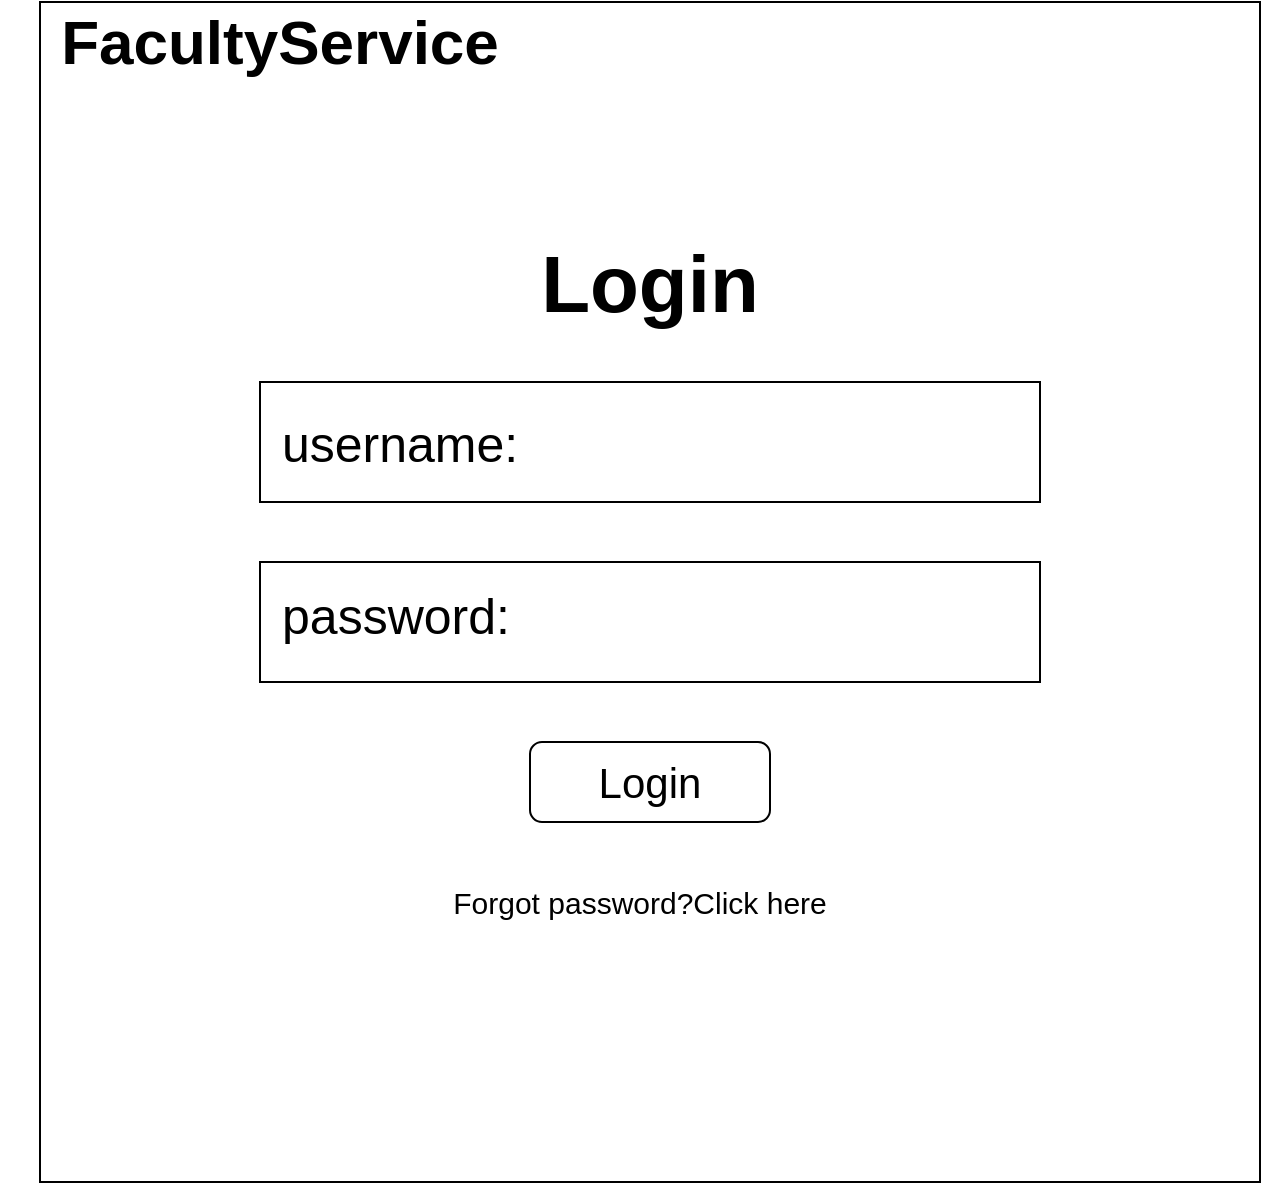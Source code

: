 <mxfile version="14.4.3" type="device"><diagram id="SL953W_hZT6aa3HdGeM7" name="Page-1"><mxGraphModel dx="1024" dy="592" grid="1" gridSize="10" guides="1" tooltips="1" connect="1" arrows="1" fold="1" page="1" pageScale="1" pageWidth="850" pageHeight="1100" math="0" shadow="0"><root><mxCell id="0"/><mxCell id="1" parent="0"/><mxCell id="6HChqICPByftHeXQQuG1-1" value="" style="rounded=0;whiteSpace=wrap;html=1;" parent="1" vertex="1"><mxGeometry x="110" y="60" width="610" height="590" as="geometry"/></mxCell><mxCell id="6HChqICPByftHeXQQuG1-2" value="&lt;b style=&quot;font-size: 40px&quot;&gt;&lt;font style=&quot;font-size: 40px&quot;&gt;Login&lt;/font&gt;&lt;/b&gt;" style="text;html=1;strokeColor=none;fillColor=none;align=center;verticalAlign=middle;whiteSpace=wrap;rounded=0;fontSize=40;" parent="1" vertex="1"><mxGeometry x="290" y="180" width="250" height="40" as="geometry"/></mxCell><mxCell id="6HChqICPByftHeXQQuG1-3" value="" style="rounded=0;whiteSpace=wrap;html=1;fontSize=40;" parent="1" vertex="1"><mxGeometry x="220" y="250" width="390" height="60" as="geometry"/></mxCell><mxCell id="6HChqICPByftHeXQQuG1-4" value="&lt;font style=&quot;font-size: 25px&quot;&gt;username:&lt;/font&gt;" style="text;html=1;strokeColor=none;fillColor=none;align=center;verticalAlign=middle;whiteSpace=wrap;rounded=0;fontSize=40;" parent="1" vertex="1"><mxGeometry x="270" y="265" width="40" height="20" as="geometry"/></mxCell><mxCell id="6HChqICPByftHeXQQuG1-5" value="" style="rounded=0;whiteSpace=wrap;html=1;fontSize=40;" parent="1" vertex="1"><mxGeometry x="220" y="340" width="390" height="60" as="geometry"/></mxCell><mxCell id="6HChqICPByftHeXQQuG1-6" value="&lt;font style=&quot;font-size: 25px&quot;&gt;password:&lt;/font&gt;" style="text;html=1;strokeColor=none;fillColor=none;align=center;verticalAlign=middle;whiteSpace=wrap;rounded=0;fontSize=40;" parent="1" vertex="1"><mxGeometry x="266" y="352" width="44" height="18" as="geometry"/></mxCell><mxCell id="6HChqICPByftHeXQQuG1-7" value="" style="rounded=1;whiteSpace=wrap;html=1;fontSize=40;" parent="1" vertex="1"><mxGeometry x="355" y="430" width="120" height="40" as="geometry"/></mxCell><mxCell id="6HChqICPByftHeXQQuG1-8" value="Login" style="text;html=1;strokeColor=none;fillColor=none;align=center;verticalAlign=middle;whiteSpace=wrap;rounded=0;fontSize=21;" parent="1" vertex="1"><mxGeometry x="340" y="440" width="150" height="20" as="geometry"/></mxCell><mxCell id="7t9o9Y2K2vbIxq3piOjj-1" value="&lt;span style=&quot;font-size: 31px&quot;&gt;&lt;b&gt;FacultyService&lt;/b&gt;&lt;/span&gt;" style="text;html=1;strokeColor=none;fillColor=none;align=center;verticalAlign=middle;whiteSpace=wrap;rounded=0;" parent="1" vertex="1"><mxGeometry x="90" y="70" width="280" height="20" as="geometry"/></mxCell><mxCell id="tWbNmFkrat4XzpxG-Ub0-1" value="Forgot password?Click here" style="text;html=1;strokeColor=none;fillColor=none;align=center;verticalAlign=middle;whiteSpace=wrap;rounded=0;fontSize=15;" vertex="1" parent="1"><mxGeometry x="250" y="500" width="320" height="20" as="geometry"/></mxCell></root></mxGraphModel></diagram></mxfile>